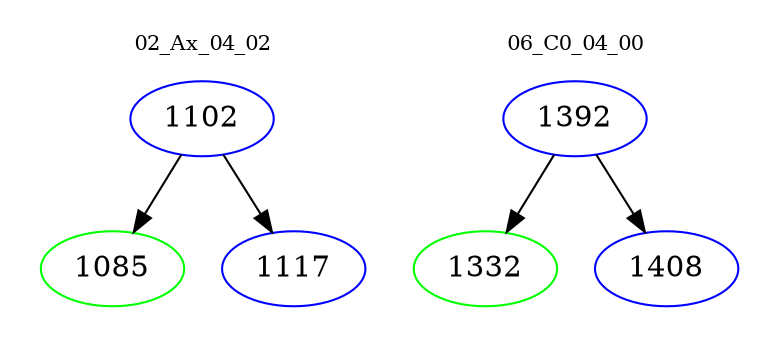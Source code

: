 digraph{
subgraph cluster_0 {
color = white
label = "02_Ax_04_02";
fontsize=10;
T0_1102 [label="1102", color="blue"]
T0_1102 -> T0_1085 [color="black"]
T0_1085 [label="1085", color="green"]
T0_1102 -> T0_1117 [color="black"]
T0_1117 [label="1117", color="blue"]
}
subgraph cluster_1 {
color = white
label = "06_C0_04_00";
fontsize=10;
T1_1392 [label="1392", color="blue"]
T1_1392 -> T1_1332 [color="black"]
T1_1332 [label="1332", color="green"]
T1_1392 -> T1_1408 [color="black"]
T1_1408 [label="1408", color="blue"]
}
}
